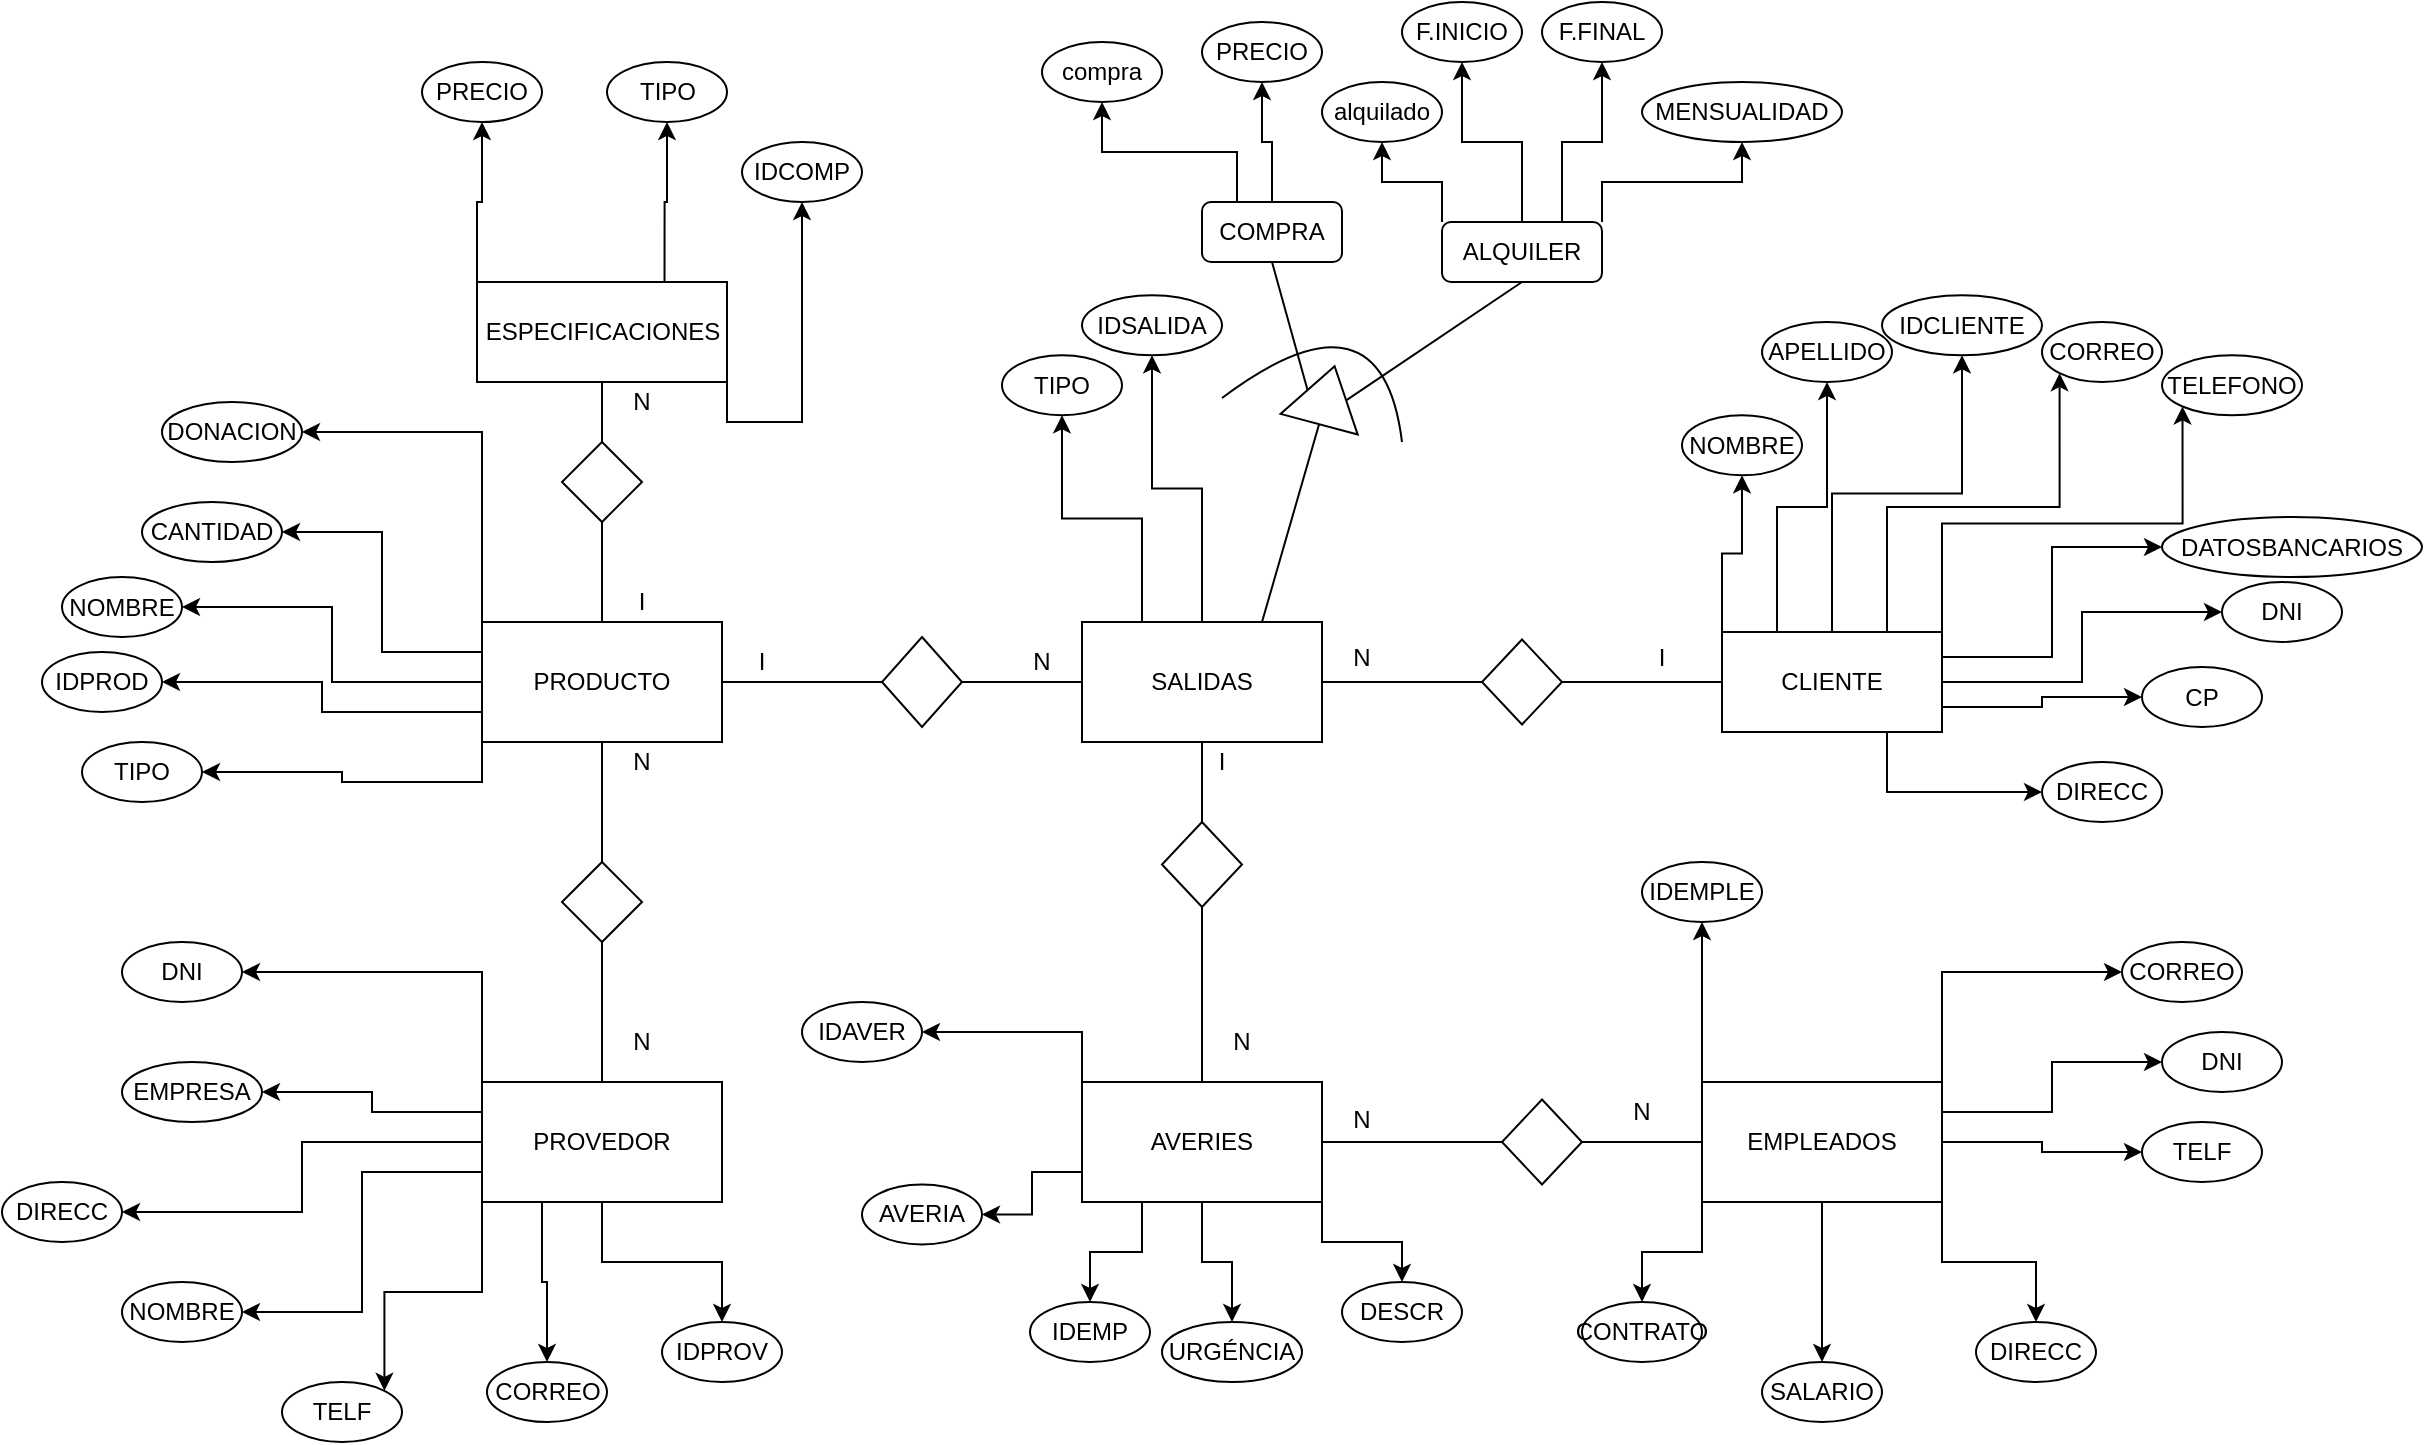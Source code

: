 <mxfile version="14.2.4" type="embed">
    <diagram id="C5RBs43oDa-KdzZeNtuy" name="Page-1">
        <mxGraphModel dx="1250" dy="478" grid="1" gridSize="10" guides="1" tooltips="1" connect="1" arrows="1" fold="1" page="1" pageScale="1" pageWidth="827" pageHeight="1169" math="0" shadow="0">
            <root>
                <mxCell id="WIyWlLk6GJQsqaUBKTNV-0"/>
                <mxCell id="WIyWlLk6GJQsqaUBKTNV-1" parent="WIyWlLk6GJQsqaUBKTNV-0"/>
                <mxCell id="WIyWlLk6GJQsqaUBKTNV-2" value="" style="rounded=0;html=1;jettySize=auto;orthogonalLoop=1;fontSize=11;endArrow=block;endFill=0;endSize=8;strokeWidth=1;shadow=0;labelBackgroundColor=none;edgeStyle=orthogonalEdgeStyle;" parent="WIyWlLk6GJQsqaUBKTNV-1" edge="1">
                    <mxGeometry relative="1" as="geometry">
                        <mxPoint x="220" y="120" as="sourcePoint"/>
                    </mxGeometry>
                </mxCell>
                <mxCell id="WIyWlLk6GJQsqaUBKTNV-4" value="Yes" style="rounded=0;html=1;jettySize=auto;orthogonalLoop=1;fontSize=11;endArrow=block;endFill=0;endSize=8;strokeWidth=1;shadow=0;labelBackgroundColor=none;edgeStyle=orthogonalEdgeStyle;" parent="WIyWlLk6GJQsqaUBKTNV-1" edge="1">
                    <mxGeometry y="20" relative="1" as="geometry">
                        <mxPoint as="offset"/>
                        <mxPoint x="220" y="290" as="targetPoint"/>
                    </mxGeometry>
                </mxCell>
                <mxCell id="WIyWlLk6GJQsqaUBKTNV-5" value="No" style="edgeStyle=orthogonalEdgeStyle;rounded=0;html=1;jettySize=auto;orthogonalLoop=1;fontSize=11;endArrow=block;endFill=0;endSize=8;strokeWidth=1;shadow=0;labelBackgroundColor=none;" parent="WIyWlLk6GJQsqaUBKTNV-1" edge="1">
                    <mxGeometry y="10" relative="1" as="geometry">
                        <mxPoint as="offset"/>
                        <mxPoint x="320" y="210" as="targetPoint"/>
                    </mxGeometry>
                </mxCell>
                <mxCell id="Sq9aumqmgyQMLLijxD1I-1" value="" style="edgeStyle=orthogonalEdgeStyle;rounded=0;orthogonalLoop=1;jettySize=auto;html=1;" parent="WIyWlLk6GJQsqaUBKTNV-1" edge="1">
                    <mxGeometry relative="1" as="geometry">
                        <mxPoint x="220" y="330" as="targetPoint"/>
                    </mxGeometry>
                </mxCell>
                <mxCell id="WIyWlLk6GJQsqaUBKTNV-8" value="No" style="rounded=0;html=1;jettySize=auto;orthogonalLoop=1;fontSize=11;endArrow=block;endFill=0;endSize=8;strokeWidth=1;shadow=0;labelBackgroundColor=none;edgeStyle=orthogonalEdgeStyle;" parent="WIyWlLk6GJQsqaUBKTNV-1" edge="1">
                    <mxGeometry x="0.333" y="20" relative="1" as="geometry">
                        <mxPoint as="offset"/>
                        <mxPoint x="220" y="430" as="targetPoint"/>
                    </mxGeometry>
                </mxCell>
                <mxCell id="WIyWlLk6GJQsqaUBKTNV-9" value="Yes" style="edgeStyle=orthogonalEdgeStyle;rounded=0;html=1;jettySize=auto;orthogonalLoop=1;fontSize=11;endArrow=block;endFill=0;endSize=8;strokeWidth=1;shadow=0;labelBackgroundColor=none;" parent="WIyWlLk6GJQsqaUBKTNV-1" edge="1">
                    <mxGeometry y="10" relative="1" as="geometry">
                        <mxPoint as="offset"/>
                        <mxPoint x="320" y="330" as="targetPoint"/>
                    </mxGeometry>
                </mxCell>
                <mxCell id="Sq9aumqmgyQMLLijxD1I-67" style="edgeStyle=orthogonalEdgeStyle;rounded=0;orthogonalLoop=1;jettySize=auto;html=1;exitX=0.25;exitY=0;exitDx=0;exitDy=0;entryX=0.5;entryY=1;entryDx=0;entryDy=0;strokeColor=#000000;" parent="WIyWlLk6GJQsqaUBKTNV-1" source="Sq9aumqmgyQMLLijxD1I-2" target="Sq9aumqmgyQMLLijxD1I-66" edge="1">
                    <mxGeometry relative="1" as="geometry"/>
                </mxCell>
                <mxCell id="Sq9aumqmgyQMLLijxD1I-83" style="edgeStyle=orthogonalEdgeStyle;rounded=0;orthogonalLoop=1;jettySize=auto;html=1;exitX=0.5;exitY=0;exitDx=0;exitDy=0;entryX=0.5;entryY=1;entryDx=0;entryDy=0;strokeColor=#000000;" parent="WIyWlLk6GJQsqaUBKTNV-1" source="Sq9aumqmgyQMLLijxD1I-2" target="Sq9aumqmgyQMLLijxD1I-82" edge="1">
                    <mxGeometry relative="1" as="geometry"/>
                </mxCell>
                <mxCell id="Sq9aumqmgyQMLLijxD1I-2" value="SALIDAS" style="rounded=0;whiteSpace=wrap;html=1;" parent="WIyWlLk6GJQsqaUBKTNV-1" vertex="1">
                    <mxGeometry x="380" y="340" width="120" height="60" as="geometry"/>
                </mxCell>
                <mxCell id="Sq9aumqmgyQMLLijxD1I-89" style="edgeStyle=orthogonalEdgeStyle;rounded=0;orthogonalLoop=1;jettySize=auto;html=1;exitX=0;exitY=0;exitDx=0;exitDy=0;entryX=1;entryY=0.5;entryDx=0;entryDy=0;strokeColor=#000000;" parent="WIyWlLk6GJQsqaUBKTNV-1" source="Sq9aumqmgyQMLLijxD1I-3" target="Sq9aumqmgyQMLLijxD1I-84" edge="1">
                    <mxGeometry relative="1" as="geometry"/>
                </mxCell>
                <mxCell id="Sq9aumqmgyQMLLijxD1I-90" style="edgeStyle=orthogonalEdgeStyle;rounded=0;orthogonalLoop=1;jettySize=auto;html=1;exitX=0;exitY=0.25;exitDx=0;exitDy=0;entryX=1;entryY=0.5;entryDx=0;entryDy=0;strokeColor=#000000;" parent="WIyWlLk6GJQsqaUBKTNV-1" source="Sq9aumqmgyQMLLijxD1I-3" target="Sq9aumqmgyQMLLijxD1I-85" edge="1">
                    <mxGeometry relative="1" as="geometry"/>
                </mxCell>
                <mxCell id="Sq9aumqmgyQMLLijxD1I-91" style="edgeStyle=orthogonalEdgeStyle;rounded=0;orthogonalLoop=1;jettySize=auto;html=1;exitX=0;exitY=0.5;exitDx=0;exitDy=0;entryX=1;entryY=0.5;entryDx=0;entryDy=0;strokeColor=#000000;" parent="WIyWlLk6GJQsqaUBKTNV-1" source="Sq9aumqmgyQMLLijxD1I-3" target="Sq9aumqmgyQMLLijxD1I-86" edge="1">
                    <mxGeometry relative="1" as="geometry"/>
                </mxCell>
                <mxCell id="Sq9aumqmgyQMLLijxD1I-92" style="edgeStyle=orthogonalEdgeStyle;rounded=0;orthogonalLoop=1;jettySize=auto;html=1;exitX=0;exitY=0.75;exitDx=0;exitDy=0;entryX=1;entryY=0.5;entryDx=0;entryDy=0;strokeColor=#000000;" parent="WIyWlLk6GJQsqaUBKTNV-1" source="Sq9aumqmgyQMLLijxD1I-3" target="Sq9aumqmgyQMLLijxD1I-87" edge="1">
                    <mxGeometry relative="1" as="geometry"/>
                </mxCell>
                <mxCell id="Sq9aumqmgyQMLLijxD1I-93" style="edgeStyle=orthogonalEdgeStyle;rounded=0;orthogonalLoop=1;jettySize=auto;html=1;exitX=0;exitY=1;exitDx=0;exitDy=0;entryX=1;entryY=0.5;entryDx=0;entryDy=0;strokeColor=#000000;" parent="WIyWlLk6GJQsqaUBKTNV-1" source="Sq9aumqmgyQMLLijxD1I-3" target="Sq9aumqmgyQMLLijxD1I-88" edge="1">
                    <mxGeometry relative="1" as="geometry"/>
                </mxCell>
                <mxCell id="Sq9aumqmgyQMLLijxD1I-3" value="PRODUCTO" style="rounded=0;whiteSpace=wrap;html=1;" parent="WIyWlLk6GJQsqaUBKTNV-1" vertex="1">
                    <mxGeometry x="80" y="340" width="120" height="60" as="geometry"/>
                </mxCell>
                <mxCell id="Sq9aumqmgyQMLLijxD1I-4" value="" style="endArrow=none;html=1;entryX=0;entryY=0.5;entryDx=0;entryDy=0;" parent="WIyWlLk6GJQsqaUBKTNV-1" target="Sq9aumqmgyQMLLijxD1I-2" edge="1">
                    <mxGeometry width="50" height="50" relative="1" as="geometry">
                        <mxPoint x="320" y="370" as="sourcePoint"/>
                        <mxPoint x="250" y="330" as="targetPoint"/>
                    </mxGeometry>
                </mxCell>
                <mxCell id="Sq9aumqmgyQMLLijxD1I-5" value="I" style="text;html=1;strokeColor=none;fillColor=none;align=center;verticalAlign=middle;whiteSpace=wrap;rounded=0;" parent="WIyWlLk6GJQsqaUBKTNV-1" vertex="1">
                    <mxGeometry x="200" y="350" width="40" height="20" as="geometry"/>
                </mxCell>
                <mxCell id="Sq9aumqmgyQMLLijxD1I-6" value="N" style="text;html=1;strokeColor=none;fillColor=none;align=center;verticalAlign=middle;whiteSpace=wrap;rounded=0;" parent="WIyWlLk6GJQsqaUBKTNV-1" vertex="1">
                    <mxGeometry x="340" y="350" width="40" height="20" as="geometry"/>
                </mxCell>
                <mxCell id="Sq9aumqmgyQMLLijxD1I-7" value="" style="rhombus;whiteSpace=wrap;html=1;" parent="WIyWlLk6GJQsqaUBKTNV-1" vertex="1">
                    <mxGeometry x="280" y="347.5" width="40" height="45" as="geometry"/>
                </mxCell>
                <mxCell id="Sq9aumqmgyQMLLijxD1I-9" value="" style="endArrow=none;html=1;exitX=1;exitY=0.5;exitDx=0;exitDy=0;" parent="WIyWlLk6GJQsqaUBKTNV-1" source="Sq9aumqmgyQMLLijxD1I-3" edge="1">
                    <mxGeometry width="50" height="50" relative="1" as="geometry">
                        <mxPoint x="230" y="420" as="sourcePoint"/>
                        <mxPoint x="280" y="370" as="targetPoint"/>
                    </mxGeometry>
                </mxCell>
                <mxCell id="Sq9aumqmgyQMLLijxD1I-10" value="" style="endArrow=none;html=1;exitX=0.5;exitY=0;exitDx=0;exitDy=0;" parent="WIyWlLk6GJQsqaUBKTNV-1" source="Sq9aumqmgyQMLLijxD1I-12" target="Sq9aumqmgyQMLLijxD1I-11" edge="1">
                    <mxGeometry width="50" height="50" relative="1" as="geometry">
                        <mxPoint x="142" y="260" as="sourcePoint"/>
                        <mxPoint x="140" y="240" as="targetPoint"/>
                    </mxGeometry>
                </mxCell>
                <mxCell id="Sq9aumqmgyQMLLijxD1I-73" style="edgeStyle=orthogonalEdgeStyle;rounded=0;orthogonalLoop=1;jettySize=auto;html=1;exitX=0;exitY=0;exitDx=0;exitDy=0;entryX=0.5;entryY=1;entryDx=0;entryDy=0;strokeColor=#000000;" parent="WIyWlLk6GJQsqaUBKTNV-1" source="Sq9aumqmgyQMLLijxD1I-11" target="Sq9aumqmgyQMLLijxD1I-81" edge="1">
                    <mxGeometry relative="1" as="geometry">
                        <mxPoint x="47.5" y="130" as="targetPoint"/>
                    </mxGeometry>
                </mxCell>
                <mxCell id="Sq9aumqmgyQMLLijxD1I-76" style="edgeStyle=orthogonalEdgeStyle;rounded=0;orthogonalLoop=1;jettySize=auto;html=1;exitX=0.75;exitY=0;exitDx=0;exitDy=0;entryX=0.5;entryY=1;entryDx=0;entryDy=0;strokeColor=#000000;" parent="WIyWlLk6GJQsqaUBKTNV-1" source="Sq9aumqmgyQMLLijxD1I-11" target="Sq9aumqmgyQMLLijxD1I-80" edge="1">
                    <mxGeometry relative="1" as="geometry">
                        <mxPoint x="240" y="130" as="targetPoint"/>
                    </mxGeometry>
                </mxCell>
                <mxCell id="Sq9aumqmgyQMLLijxD1I-79" style="edgeStyle=orthogonalEdgeStyle;rounded=0;orthogonalLoop=1;jettySize=auto;html=1;exitX=1;exitY=1;exitDx=0;exitDy=0;strokeColor=#000000;" parent="WIyWlLk6GJQsqaUBKTNV-1" source="Sq9aumqmgyQMLLijxD1I-11" target="Sq9aumqmgyQMLLijxD1I-78" edge="1">
                    <mxGeometry relative="1" as="geometry"/>
                </mxCell>
                <mxCell id="Sq9aumqmgyQMLLijxD1I-11" value="ESPECIFICACIONES" style="rounded=0;whiteSpace=wrap;html=1;" parent="WIyWlLk6GJQsqaUBKTNV-1" vertex="1">
                    <mxGeometry x="77.5" y="170" width="125" height="50" as="geometry"/>
                </mxCell>
                <mxCell id="Sq9aumqmgyQMLLijxD1I-12" value="" style="rhombus;whiteSpace=wrap;html=1;" parent="WIyWlLk6GJQsqaUBKTNV-1" vertex="1">
                    <mxGeometry x="120" y="250" width="40" height="40" as="geometry"/>
                </mxCell>
                <mxCell id="Sq9aumqmgyQMLLijxD1I-13" value="" style="endArrow=none;html=1;entryX=0.5;entryY=1;entryDx=0;entryDy=0;exitX=0.5;exitY=0;exitDx=0;exitDy=0;" parent="WIyWlLk6GJQsqaUBKTNV-1" source="Sq9aumqmgyQMLLijxD1I-18" target="Sq9aumqmgyQMLLijxD1I-3" edge="1">
                    <mxGeometry width="50" height="50" relative="1" as="geometry">
                        <mxPoint x="140" y="440" as="sourcePoint"/>
                        <mxPoint x="139" y="440" as="targetPoint"/>
                    </mxGeometry>
                </mxCell>
                <mxCell id="Sq9aumqmgyQMLLijxD1I-15" value="" style="endArrow=none;html=1;exitX=0.5;exitY=0;exitDx=0;exitDy=0;entryX=0.5;entryY=1;entryDx=0;entryDy=0;" parent="WIyWlLk6GJQsqaUBKTNV-1" source="Sq9aumqmgyQMLLijxD1I-3" target="Sq9aumqmgyQMLLijxD1I-12" edge="1">
                    <mxGeometry width="50" height="50" relative="1" as="geometry">
                        <mxPoint x="60" y="330" as="sourcePoint"/>
                        <mxPoint x="110" y="280" as="targetPoint"/>
                    </mxGeometry>
                </mxCell>
                <mxCell id="Sq9aumqmgyQMLLijxD1I-16" value="I" style="text;html=1;strokeColor=none;fillColor=none;align=center;verticalAlign=middle;whiteSpace=wrap;rounded=0;" parent="WIyWlLk6GJQsqaUBKTNV-1" vertex="1">
                    <mxGeometry x="140" y="320" width="40" height="20" as="geometry"/>
                </mxCell>
                <mxCell id="Sq9aumqmgyQMLLijxD1I-17" value="N" style="text;html=1;strokeColor=none;fillColor=none;align=center;verticalAlign=middle;whiteSpace=wrap;rounded=0;" parent="WIyWlLk6GJQsqaUBKTNV-1" vertex="1">
                    <mxGeometry x="140" y="220" width="40" height="20" as="geometry"/>
                </mxCell>
                <mxCell id="Sq9aumqmgyQMLLijxD1I-18" value="" style="rhombus;whiteSpace=wrap;html=1;" parent="WIyWlLk6GJQsqaUBKTNV-1" vertex="1">
                    <mxGeometry x="120" y="460" width="40" height="40" as="geometry"/>
                </mxCell>
                <mxCell id="Sq9aumqmgyQMLLijxD1I-19" value="" style="endArrow=none;html=1;entryX=0.5;entryY=1;entryDx=0;entryDy=0;exitX=0.5;exitY=0;exitDx=0;exitDy=0;" parent="WIyWlLk6GJQsqaUBKTNV-1" source="Sq9aumqmgyQMLLijxD1I-20" target="Sq9aumqmgyQMLLijxD1I-18" edge="1">
                    <mxGeometry width="50" height="50" relative="1" as="geometry">
                        <mxPoint x="140" y="570" as="sourcePoint"/>
                        <mxPoint x="150" y="535" as="targetPoint"/>
                    </mxGeometry>
                </mxCell>
                <mxCell id="Sq9aumqmgyQMLLijxD1I-101" style="edgeStyle=orthogonalEdgeStyle;rounded=0;orthogonalLoop=1;jettySize=auto;html=1;exitX=0;exitY=0;exitDx=0;exitDy=0;entryX=1;entryY=0.5;entryDx=0;entryDy=0;strokeColor=#000000;" parent="WIyWlLk6GJQsqaUBKTNV-1" source="Sq9aumqmgyQMLLijxD1I-20" target="Sq9aumqmgyQMLLijxD1I-96" edge="1">
                    <mxGeometry relative="1" as="geometry"/>
                </mxCell>
                <mxCell id="Sq9aumqmgyQMLLijxD1I-102" style="edgeStyle=orthogonalEdgeStyle;rounded=0;orthogonalLoop=1;jettySize=auto;html=1;exitX=0;exitY=0.25;exitDx=0;exitDy=0;entryX=1;entryY=0.5;entryDx=0;entryDy=0;strokeColor=#000000;" parent="WIyWlLk6GJQsqaUBKTNV-1" source="Sq9aumqmgyQMLLijxD1I-20" target="Sq9aumqmgyQMLLijxD1I-94" edge="1">
                    <mxGeometry relative="1" as="geometry"/>
                </mxCell>
                <mxCell id="Sq9aumqmgyQMLLijxD1I-103" style="edgeStyle=orthogonalEdgeStyle;rounded=0;orthogonalLoop=1;jettySize=auto;html=1;exitX=0;exitY=0.5;exitDx=0;exitDy=0;entryX=1;entryY=0.5;entryDx=0;entryDy=0;strokeColor=#000000;" parent="WIyWlLk6GJQsqaUBKTNV-1" source="Sq9aumqmgyQMLLijxD1I-20" target="Sq9aumqmgyQMLLijxD1I-95" edge="1">
                    <mxGeometry relative="1" as="geometry"/>
                </mxCell>
                <mxCell id="Sq9aumqmgyQMLLijxD1I-104" style="edgeStyle=orthogonalEdgeStyle;rounded=0;orthogonalLoop=1;jettySize=auto;html=1;exitX=0;exitY=0.75;exitDx=0;exitDy=0;entryX=1;entryY=0.5;entryDx=0;entryDy=0;strokeColor=#000000;" parent="WIyWlLk6GJQsqaUBKTNV-1" source="Sq9aumqmgyQMLLijxD1I-20" target="Sq9aumqmgyQMLLijxD1I-97" edge="1">
                    <mxGeometry relative="1" as="geometry"/>
                </mxCell>
                <mxCell id="Sq9aumqmgyQMLLijxD1I-105" style="edgeStyle=orthogonalEdgeStyle;rounded=0;orthogonalLoop=1;jettySize=auto;html=1;exitX=0;exitY=1;exitDx=0;exitDy=0;entryX=1;entryY=0;entryDx=0;entryDy=0;strokeColor=#000000;" parent="WIyWlLk6GJQsqaUBKTNV-1" source="Sq9aumqmgyQMLLijxD1I-20" target="Sq9aumqmgyQMLLijxD1I-98" edge="1">
                    <mxGeometry relative="1" as="geometry"/>
                </mxCell>
                <mxCell id="Sq9aumqmgyQMLLijxD1I-106" style="edgeStyle=orthogonalEdgeStyle;rounded=0;orthogonalLoop=1;jettySize=auto;html=1;exitX=0.25;exitY=1;exitDx=0;exitDy=0;entryX=0.5;entryY=0;entryDx=0;entryDy=0;strokeColor=#000000;" parent="WIyWlLk6GJQsqaUBKTNV-1" source="Sq9aumqmgyQMLLijxD1I-20" target="Sq9aumqmgyQMLLijxD1I-99" edge="1">
                    <mxGeometry relative="1" as="geometry"/>
                </mxCell>
                <mxCell id="Sq9aumqmgyQMLLijxD1I-107" style="edgeStyle=orthogonalEdgeStyle;rounded=0;orthogonalLoop=1;jettySize=auto;html=1;exitX=0.5;exitY=1;exitDx=0;exitDy=0;entryX=0.5;entryY=0;entryDx=0;entryDy=0;strokeColor=#000000;" parent="WIyWlLk6GJQsqaUBKTNV-1" source="Sq9aumqmgyQMLLijxD1I-20" target="Sq9aumqmgyQMLLijxD1I-100" edge="1">
                    <mxGeometry relative="1" as="geometry"/>
                </mxCell>
                <mxCell id="Sq9aumqmgyQMLLijxD1I-20" value="PROVEDOR" style="rounded=0;whiteSpace=wrap;html=1;" parent="WIyWlLk6GJQsqaUBKTNV-1" vertex="1">
                    <mxGeometry x="80" y="570" width="120" height="60" as="geometry"/>
                </mxCell>
                <mxCell id="Sq9aumqmgyQMLLijxD1I-21" value="N" style="text;html=1;strokeColor=none;fillColor=none;align=center;verticalAlign=middle;whiteSpace=wrap;rounded=0;" parent="WIyWlLk6GJQsqaUBKTNV-1" vertex="1">
                    <mxGeometry x="140" y="400" width="40" height="20" as="geometry"/>
                </mxCell>
                <mxCell id="Sq9aumqmgyQMLLijxD1I-22" value="N" style="text;html=1;strokeColor=none;fillColor=none;align=center;verticalAlign=middle;whiteSpace=wrap;rounded=0;" parent="WIyWlLk6GJQsqaUBKTNV-1" vertex="1">
                    <mxGeometry x="140" y="540" width="40" height="20" as="geometry"/>
                </mxCell>
                <mxCell id="Sq9aumqmgyQMLLijxD1I-24" value="" style="endArrow=none;html=1;exitX=1;exitY=0.5;exitDx=0;exitDy=0;entryX=0;entryY=0.5;entryDx=0;entryDy=0;" parent="WIyWlLk6GJQsqaUBKTNV-1" source="Sq9aumqmgyQMLLijxD1I-2" target="Sq9aumqmgyQMLLijxD1I-26" edge="1">
                    <mxGeometry width="50" height="50" relative="1" as="geometry">
                        <mxPoint x="560" y="385" as="sourcePoint"/>
                        <mxPoint x="590" y="370" as="targetPoint"/>
                    </mxGeometry>
                </mxCell>
                <mxCell id="Sq9aumqmgyQMLLijxD1I-26" value="" style="rhombus;whiteSpace=wrap;html=1;" parent="WIyWlLk6GJQsqaUBKTNV-1" vertex="1">
                    <mxGeometry x="580" y="348.75" width="40" height="42.5" as="geometry"/>
                </mxCell>
                <mxCell id="Sq9aumqmgyQMLLijxD1I-27" value="N" style="text;html=1;strokeColor=none;fillColor=none;align=center;verticalAlign=middle;whiteSpace=wrap;rounded=0;" parent="WIyWlLk6GJQsqaUBKTNV-1" vertex="1">
                    <mxGeometry x="500" y="347.5" width="40" height="20" as="geometry"/>
                </mxCell>
                <mxCell id="Sq9aumqmgyQMLLijxD1I-143" style="edgeStyle=orthogonalEdgeStyle;rounded=0;orthogonalLoop=1;jettySize=auto;html=1;exitX=0;exitY=0;exitDx=0;exitDy=0;strokeColor=#000000;" parent="WIyWlLk6GJQsqaUBKTNV-1" source="Sq9aumqmgyQMLLijxD1I-28" target="Sq9aumqmgyQMLLijxD1I-137" edge="1">
                    <mxGeometry relative="1" as="geometry"/>
                </mxCell>
                <mxCell id="Sq9aumqmgyQMLLijxD1I-144" style="edgeStyle=orthogonalEdgeStyle;rounded=0;orthogonalLoop=1;jettySize=auto;html=1;exitX=0.25;exitY=0;exitDx=0;exitDy=0;entryX=0.5;entryY=1;entryDx=0;entryDy=0;strokeColor=#000000;" parent="WIyWlLk6GJQsqaUBKTNV-1" source="Sq9aumqmgyQMLLijxD1I-28" target="Sq9aumqmgyQMLLijxD1I-134" edge="1">
                    <mxGeometry relative="1" as="geometry"/>
                </mxCell>
                <mxCell id="Sq9aumqmgyQMLLijxD1I-145" style="edgeStyle=orthogonalEdgeStyle;rounded=0;orthogonalLoop=1;jettySize=auto;html=1;exitX=0.5;exitY=0;exitDx=0;exitDy=0;strokeColor=#000000;" parent="WIyWlLk6GJQsqaUBKTNV-1" source="Sq9aumqmgyQMLLijxD1I-28" target="Sq9aumqmgyQMLLijxD1I-135" edge="1">
                    <mxGeometry relative="1" as="geometry"/>
                </mxCell>
                <mxCell id="Sq9aumqmgyQMLLijxD1I-146" style="edgeStyle=orthogonalEdgeStyle;rounded=0;orthogonalLoop=1;jettySize=auto;html=1;exitX=0.75;exitY=0;exitDx=0;exitDy=0;entryX=0;entryY=1;entryDx=0;entryDy=0;strokeColor=#000000;" parent="WIyWlLk6GJQsqaUBKTNV-1" source="Sq9aumqmgyQMLLijxD1I-28" target="Sq9aumqmgyQMLLijxD1I-136" edge="1">
                    <mxGeometry relative="1" as="geometry"/>
                </mxCell>
                <mxCell id="Sq9aumqmgyQMLLijxD1I-147" style="edgeStyle=orthogonalEdgeStyle;rounded=0;orthogonalLoop=1;jettySize=auto;html=1;exitX=1;exitY=0;exitDx=0;exitDy=0;entryX=0;entryY=1;entryDx=0;entryDy=0;strokeColor=#000000;" parent="WIyWlLk6GJQsqaUBKTNV-1" source="Sq9aumqmgyQMLLijxD1I-28" target="Sq9aumqmgyQMLLijxD1I-138" edge="1">
                    <mxGeometry relative="1" as="geometry"/>
                </mxCell>
                <mxCell id="Sq9aumqmgyQMLLijxD1I-148" style="edgeStyle=orthogonalEdgeStyle;rounded=0;orthogonalLoop=1;jettySize=auto;html=1;exitX=1;exitY=0.25;exitDx=0;exitDy=0;entryX=0;entryY=0.5;entryDx=0;entryDy=0;strokeColor=#000000;" parent="WIyWlLk6GJQsqaUBKTNV-1" source="Sq9aumqmgyQMLLijxD1I-28" target="Sq9aumqmgyQMLLijxD1I-139" edge="1">
                    <mxGeometry relative="1" as="geometry"/>
                </mxCell>
                <mxCell id="Sq9aumqmgyQMLLijxD1I-149" style="edgeStyle=orthogonalEdgeStyle;rounded=0;orthogonalLoop=1;jettySize=auto;html=1;exitX=1;exitY=0.5;exitDx=0;exitDy=0;entryX=0;entryY=0.5;entryDx=0;entryDy=0;strokeColor=#000000;" parent="WIyWlLk6GJQsqaUBKTNV-1" source="Sq9aumqmgyQMLLijxD1I-28" target="Sq9aumqmgyQMLLijxD1I-140" edge="1">
                    <mxGeometry relative="1" as="geometry"/>
                </mxCell>
                <mxCell id="Sq9aumqmgyQMLLijxD1I-150" style="edgeStyle=orthogonalEdgeStyle;rounded=0;orthogonalLoop=1;jettySize=auto;html=1;exitX=1;exitY=0.75;exitDx=0;exitDy=0;entryX=0;entryY=0.5;entryDx=0;entryDy=0;strokeColor=#000000;" parent="WIyWlLk6GJQsqaUBKTNV-1" source="Sq9aumqmgyQMLLijxD1I-28" target="Sq9aumqmgyQMLLijxD1I-141" edge="1">
                    <mxGeometry relative="1" as="geometry"/>
                </mxCell>
                <mxCell id="Sq9aumqmgyQMLLijxD1I-151" style="edgeStyle=orthogonalEdgeStyle;rounded=0;orthogonalLoop=1;jettySize=auto;html=1;exitX=0.75;exitY=1;exitDx=0;exitDy=0;entryX=0;entryY=0.5;entryDx=0;entryDy=0;strokeColor=#000000;" parent="WIyWlLk6GJQsqaUBKTNV-1" source="Sq9aumqmgyQMLLijxD1I-28" target="Sq9aumqmgyQMLLijxD1I-142" edge="1">
                    <mxGeometry relative="1" as="geometry"/>
                </mxCell>
                <mxCell id="Sq9aumqmgyQMLLijxD1I-28" value="CLIENTE" style="rounded=0;whiteSpace=wrap;html=1;" parent="WIyWlLk6GJQsqaUBKTNV-1" vertex="1">
                    <mxGeometry x="700" y="345" width="110" height="50" as="geometry"/>
                </mxCell>
                <mxCell id="Sq9aumqmgyQMLLijxD1I-30" value="" style="endArrow=none;html=1;exitX=1;exitY=0.5;exitDx=0;exitDy=0;entryX=0;entryY=0.5;entryDx=0;entryDy=0;" parent="WIyWlLk6GJQsqaUBKTNV-1" source="Sq9aumqmgyQMLLijxD1I-26" target="Sq9aumqmgyQMLLijxD1I-28" edge="1">
                    <mxGeometry width="50" height="50" relative="1" as="geometry">
                        <mxPoint x="620" y="367.5" as="sourcePoint"/>
                        <mxPoint x="670" y="317.5" as="targetPoint"/>
                    </mxGeometry>
                </mxCell>
                <mxCell id="Sq9aumqmgyQMLLijxD1I-31" value="I" style="text;html=1;strokeColor=none;fillColor=none;align=center;verticalAlign=middle;whiteSpace=wrap;rounded=0;" parent="WIyWlLk6GJQsqaUBKTNV-1" vertex="1">
                    <mxGeometry x="650" y="347.5" width="40" height="20" as="geometry"/>
                </mxCell>
                <mxCell id="Sq9aumqmgyQMLLijxD1I-32" value="" style="endArrow=none;html=1;entryX=0.5;entryY=1;entryDx=0;entryDy=0;exitX=0.5;exitY=0;exitDx=0;exitDy=0;" parent="WIyWlLk6GJQsqaUBKTNV-1" source="Sq9aumqmgyQMLLijxD1I-33" target="Sq9aumqmgyQMLLijxD1I-2" edge="1">
                    <mxGeometry width="50" height="50" relative="1" as="geometry">
                        <mxPoint x="440" y="440" as="sourcePoint"/>
                        <mxPoint x="480" y="440" as="targetPoint"/>
                    </mxGeometry>
                </mxCell>
                <mxCell id="Sq9aumqmgyQMLLijxD1I-33" value="" style="rhombus;whiteSpace=wrap;html=1;" parent="WIyWlLk6GJQsqaUBKTNV-1" vertex="1">
                    <mxGeometry x="420" y="440" width="40" height="42.5" as="geometry"/>
                </mxCell>
                <mxCell id="Sq9aumqmgyQMLLijxD1I-114" style="edgeStyle=orthogonalEdgeStyle;rounded=0;orthogonalLoop=1;jettySize=auto;html=1;exitX=0;exitY=0;exitDx=0;exitDy=0;entryX=1;entryY=0.5;entryDx=0;entryDy=0;strokeColor=#000000;" parent="WIyWlLk6GJQsqaUBKTNV-1" source="Sq9aumqmgyQMLLijxD1I-34" target="Sq9aumqmgyQMLLijxD1I-113" edge="1">
                    <mxGeometry relative="1" as="geometry"/>
                </mxCell>
                <mxCell id="Sq9aumqmgyQMLLijxD1I-115" style="edgeStyle=orthogonalEdgeStyle;rounded=0;orthogonalLoop=1;jettySize=auto;html=1;exitX=0;exitY=0.75;exitDx=0;exitDy=0;entryX=1;entryY=0.5;entryDx=0;entryDy=0;strokeColor=#000000;" parent="WIyWlLk6GJQsqaUBKTNV-1" source="Sq9aumqmgyQMLLijxD1I-34" target="Sq9aumqmgyQMLLijxD1I-111" edge="1">
                    <mxGeometry relative="1" as="geometry"/>
                </mxCell>
                <mxCell id="Sq9aumqmgyQMLLijxD1I-116" style="edgeStyle=orthogonalEdgeStyle;rounded=0;orthogonalLoop=1;jettySize=auto;html=1;exitX=0.25;exitY=1;exitDx=0;exitDy=0;entryX=0.5;entryY=0;entryDx=0;entryDy=0;strokeColor=#000000;" parent="WIyWlLk6GJQsqaUBKTNV-1" source="Sq9aumqmgyQMLLijxD1I-34" target="Sq9aumqmgyQMLLijxD1I-109" edge="1">
                    <mxGeometry relative="1" as="geometry"/>
                </mxCell>
                <mxCell id="Sq9aumqmgyQMLLijxD1I-117" style="edgeStyle=orthogonalEdgeStyle;rounded=0;orthogonalLoop=1;jettySize=auto;html=1;exitX=0.5;exitY=1;exitDx=0;exitDy=0;entryX=0.5;entryY=0;entryDx=0;entryDy=0;strokeColor=#000000;" parent="WIyWlLk6GJQsqaUBKTNV-1" source="Sq9aumqmgyQMLLijxD1I-34" target="Sq9aumqmgyQMLLijxD1I-110" edge="1">
                    <mxGeometry relative="1" as="geometry"/>
                </mxCell>
                <mxCell id="Sq9aumqmgyQMLLijxD1I-118" style="edgeStyle=orthogonalEdgeStyle;rounded=0;orthogonalLoop=1;jettySize=auto;html=1;exitX=1;exitY=1;exitDx=0;exitDy=0;entryX=0.5;entryY=0;entryDx=0;entryDy=0;strokeColor=#000000;" parent="WIyWlLk6GJQsqaUBKTNV-1" source="Sq9aumqmgyQMLLijxD1I-34" target="Sq9aumqmgyQMLLijxD1I-112" edge="1">
                    <mxGeometry relative="1" as="geometry"/>
                </mxCell>
                <mxCell id="Sq9aumqmgyQMLLijxD1I-34" value="AVERIES" style="rounded=0;whiteSpace=wrap;html=1;" parent="WIyWlLk6GJQsqaUBKTNV-1" vertex="1">
                    <mxGeometry x="380" y="570" width="120" height="60" as="geometry"/>
                </mxCell>
                <mxCell id="Sq9aumqmgyQMLLijxD1I-35" value="" style="endArrow=none;html=1;entryX=0.5;entryY=1;entryDx=0;entryDy=0;exitX=0.5;exitY=0;exitDx=0;exitDy=0;" parent="WIyWlLk6GJQsqaUBKTNV-1" source="Sq9aumqmgyQMLLijxD1I-34" target="Sq9aumqmgyQMLLijxD1I-33" edge="1">
                    <mxGeometry width="50" height="50" relative="1" as="geometry">
                        <mxPoint x="364" y="540" as="sourcePoint"/>
                        <mxPoint x="414" y="490" as="targetPoint"/>
                    </mxGeometry>
                </mxCell>
                <mxCell id="Sq9aumqmgyQMLLijxD1I-37" value="N" style="text;html=1;strokeColor=none;fillColor=none;align=center;verticalAlign=middle;whiteSpace=wrap;rounded=0;" parent="WIyWlLk6GJQsqaUBKTNV-1" vertex="1">
                    <mxGeometry x="440" y="540" width="40" height="20" as="geometry"/>
                </mxCell>
                <mxCell id="Sq9aumqmgyQMLLijxD1I-38" value="I" style="text;html=1;strokeColor=none;fillColor=none;align=center;verticalAlign=middle;whiteSpace=wrap;rounded=0;" parent="WIyWlLk6GJQsqaUBKTNV-1" vertex="1">
                    <mxGeometry x="430" y="400" width="40" height="20" as="geometry"/>
                </mxCell>
                <mxCell id="Sq9aumqmgyQMLLijxD1I-125" style="edgeStyle=orthogonalEdgeStyle;rounded=0;orthogonalLoop=1;jettySize=auto;html=1;exitX=0;exitY=0;exitDx=0;exitDy=0;strokeColor=#000000;" parent="WIyWlLk6GJQsqaUBKTNV-1" source="Sq9aumqmgyQMLLijxD1I-39" target="Sq9aumqmgyQMLLijxD1I-119" edge="1">
                    <mxGeometry relative="1" as="geometry"/>
                </mxCell>
                <mxCell id="Sq9aumqmgyQMLLijxD1I-126" style="edgeStyle=orthogonalEdgeStyle;rounded=0;orthogonalLoop=1;jettySize=auto;html=1;exitX=1;exitY=0;exitDx=0;exitDy=0;entryX=0;entryY=0.5;entryDx=0;entryDy=0;strokeColor=#000000;" parent="WIyWlLk6GJQsqaUBKTNV-1" source="Sq9aumqmgyQMLLijxD1I-39" target="Sq9aumqmgyQMLLijxD1I-120" edge="1">
                    <mxGeometry relative="1" as="geometry"/>
                </mxCell>
                <mxCell id="Sq9aumqmgyQMLLijxD1I-127" style="edgeStyle=orthogonalEdgeStyle;rounded=0;orthogonalLoop=1;jettySize=auto;html=1;exitX=1;exitY=0.25;exitDx=0;exitDy=0;entryX=0;entryY=0.5;entryDx=0;entryDy=0;strokeColor=#000000;" parent="WIyWlLk6GJQsqaUBKTNV-1" source="Sq9aumqmgyQMLLijxD1I-39" target="Sq9aumqmgyQMLLijxD1I-121" edge="1">
                    <mxGeometry relative="1" as="geometry"/>
                </mxCell>
                <mxCell id="Sq9aumqmgyQMLLijxD1I-128" style="edgeStyle=orthogonalEdgeStyle;rounded=0;orthogonalLoop=1;jettySize=auto;html=1;exitX=1;exitY=0.5;exitDx=0;exitDy=0;entryX=0;entryY=0.5;entryDx=0;entryDy=0;strokeColor=#000000;" parent="WIyWlLk6GJQsqaUBKTNV-1" source="Sq9aumqmgyQMLLijxD1I-39" target="Sq9aumqmgyQMLLijxD1I-122" edge="1">
                    <mxGeometry relative="1" as="geometry"/>
                </mxCell>
                <mxCell id="Sq9aumqmgyQMLLijxD1I-129" style="edgeStyle=orthogonalEdgeStyle;rounded=0;orthogonalLoop=1;jettySize=auto;html=1;exitX=1;exitY=1;exitDx=0;exitDy=0;strokeColor=#000000;" parent="WIyWlLk6GJQsqaUBKTNV-1" source="Sq9aumqmgyQMLLijxD1I-39" target="Sq9aumqmgyQMLLijxD1I-123" edge="1">
                    <mxGeometry relative="1" as="geometry"/>
                </mxCell>
                <mxCell id="Sq9aumqmgyQMLLijxD1I-130" style="edgeStyle=orthogonalEdgeStyle;rounded=0;orthogonalLoop=1;jettySize=auto;html=1;exitX=0.5;exitY=1;exitDx=0;exitDy=0;entryX=0.5;entryY=0;entryDx=0;entryDy=0;strokeColor=#000000;" parent="WIyWlLk6GJQsqaUBKTNV-1" source="Sq9aumqmgyQMLLijxD1I-39" target="Sq9aumqmgyQMLLijxD1I-124" edge="1">
                    <mxGeometry relative="1" as="geometry"/>
                </mxCell>
                <mxCell id="Sq9aumqmgyQMLLijxD1I-133" style="edgeStyle=orthogonalEdgeStyle;rounded=0;orthogonalLoop=1;jettySize=auto;html=1;exitX=0;exitY=1;exitDx=0;exitDy=0;entryX=0.5;entryY=0;entryDx=0;entryDy=0;strokeColor=#000000;" parent="WIyWlLk6GJQsqaUBKTNV-1" source="Sq9aumqmgyQMLLijxD1I-39" target="Sq9aumqmgyQMLLijxD1I-132" edge="1">
                    <mxGeometry relative="1" as="geometry"/>
                </mxCell>
                <mxCell id="Sq9aumqmgyQMLLijxD1I-39" value="EMPLEADOS" style="rounded=0;whiteSpace=wrap;html=1;" parent="WIyWlLk6GJQsqaUBKTNV-1" vertex="1">
                    <mxGeometry x="690" y="570" width="120" height="60" as="geometry"/>
                </mxCell>
                <mxCell id="Sq9aumqmgyQMLLijxD1I-40" value="" style="rhombus;whiteSpace=wrap;html=1;" parent="WIyWlLk6GJQsqaUBKTNV-1" vertex="1">
                    <mxGeometry x="590" y="578.75" width="40" height="42.5" as="geometry"/>
                </mxCell>
                <mxCell id="Sq9aumqmgyQMLLijxD1I-41" value="" style="endArrow=none;html=1;exitX=1;exitY=0.5;exitDx=0;exitDy=0;entryX=0;entryY=0.5;entryDx=0;entryDy=0;" parent="WIyWlLk6GJQsqaUBKTNV-1" source="Sq9aumqmgyQMLLijxD1I-40" target="Sq9aumqmgyQMLLijxD1I-39" edge="1">
                    <mxGeometry width="50" height="50" relative="1" as="geometry">
                        <mxPoint x="640" y="570" as="sourcePoint"/>
                        <mxPoint x="690" y="520" as="targetPoint"/>
                    </mxGeometry>
                </mxCell>
                <mxCell id="Sq9aumqmgyQMLLijxD1I-42" value="" style="endArrow=none;html=1;exitX=1;exitY=0.5;exitDx=0;exitDy=0;entryX=0;entryY=0.5;entryDx=0;entryDy=0;" parent="WIyWlLk6GJQsqaUBKTNV-1" source="Sq9aumqmgyQMLLijxD1I-34" target="Sq9aumqmgyQMLLijxD1I-40" edge="1">
                    <mxGeometry width="50" height="50" relative="1" as="geometry">
                        <mxPoint x="520" y="600" as="sourcePoint"/>
                        <mxPoint x="570" y="550" as="targetPoint"/>
                    </mxGeometry>
                </mxCell>
                <mxCell id="Sq9aumqmgyQMLLijxD1I-43" value="N" style="text;html=1;strokeColor=none;fillColor=none;align=center;verticalAlign=middle;whiteSpace=wrap;rounded=0;" parent="WIyWlLk6GJQsqaUBKTNV-1" vertex="1">
                    <mxGeometry x="500" y="578.75" width="40" height="20" as="geometry"/>
                </mxCell>
                <mxCell id="Sq9aumqmgyQMLLijxD1I-44" value="N" style="text;html=1;strokeColor=none;fillColor=none;align=center;verticalAlign=middle;whiteSpace=wrap;rounded=0;" parent="WIyWlLk6GJQsqaUBKTNV-1" vertex="1">
                    <mxGeometry x="640" y="575" width="40" height="20" as="geometry"/>
                </mxCell>
                <mxCell id="Sq9aumqmgyQMLLijxD1I-45" value="" style="curved=1;endArrow=classic;html=1;strokeColor=none;" parent="WIyWlLk6GJQsqaUBKTNV-1" edge="1">
                    <mxGeometry width="50" height="50" relative="1" as="geometry">
                        <mxPoint x="250" y="220" as="sourcePoint"/>
                        <mxPoint x="290" y="140" as="targetPoint"/>
                        <Array as="points">
                            <mxPoint x="300" y="240"/>
                            <mxPoint x="340" y="180"/>
                        </Array>
                    </mxGeometry>
                </mxCell>
                <mxCell id="Sq9aumqmgyQMLLijxD1I-46" value="" style="endArrow=none;html=1;strokeColor=#000000;curved=1;" parent="WIyWlLk6GJQsqaUBKTNV-1" edge="1">
                    <mxGeometry width="50" height="50" relative="1" as="geometry">
                        <mxPoint x="450" y="228" as="sourcePoint"/>
                        <mxPoint x="540" y="250" as="targetPoint"/>
                        <Array as="points">
                            <mxPoint x="530" y="168"/>
                        </Array>
                    </mxGeometry>
                </mxCell>
                <mxCell id="Sq9aumqmgyQMLLijxD1I-47" value="" style="triangle;whiteSpace=wrap;html=1;rotation=-75;" parent="WIyWlLk6GJQsqaUBKTNV-1" vertex="1">
                    <mxGeometry x="487.42" y="206.63" width="30" height="40" as="geometry"/>
                </mxCell>
                <mxCell id="Sq9aumqmgyQMLLijxD1I-48" value="" style="endArrow=none;html=1;strokeColor=#000000;entryX=0;entryY=0.5;entryDx=0;entryDy=0;exitX=0.75;exitY=0;exitDx=0;exitDy=0;" parent="WIyWlLk6GJQsqaUBKTNV-1" source="Sq9aumqmgyQMLLijxD1I-2" target="Sq9aumqmgyQMLLijxD1I-47" edge="1">
                    <mxGeometry width="50" height="50" relative="1" as="geometry">
                        <mxPoint x="425" y="310" as="sourcePoint"/>
                        <mxPoint x="475" y="260" as="targetPoint"/>
                    </mxGeometry>
                </mxCell>
                <mxCell id="Sq9aumqmgyQMLLijxD1I-49" value="" style="endArrow=none;html=1;strokeColor=#000000;rounded=0;exitX=0.5;exitY=1;exitDx=0;exitDy=0;entryX=0.5;entryY=1;entryDx=0;entryDy=0;" parent="WIyWlLk6GJQsqaUBKTNV-1" source="Sq9aumqmgyQMLLijxD1I-47" target="Sq9aumqmgyQMLLijxD1I-54" edge="1">
                    <mxGeometry width="50" height="50" relative="1" as="geometry">
                        <mxPoint x="540" y="230" as="sourcePoint"/>
                        <mxPoint x="580" y="200" as="targetPoint"/>
                        <Array as="points"/>
                    </mxGeometry>
                </mxCell>
                <mxCell id="Sq9aumqmgyQMLLijxD1I-50" value="" style="endArrow=none;html=1;strokeColor=#000000;exitX=0.5;exitY=0;exitDx=0;exitDy=0;entryX=0.5;entryY=1;entryDx=0;entryDy=0;" parent="WIyWlLk6GJQsqaUBKTNV-1" source="Sq9aumqmgyQMLLijxD1I-47" target="Sq9aumqmgyQMLLijxD1I-53" edge="1">
                    <mxGeometry width="50" height="50" relative="1" as="geometry">
                        <mxPoint x="450" y="190" as="sourcePoint"/>
                        <mxPoint x="470" y="170" as="targetPoint"/>
                    </mxGeometry>
                </mxCell>
                <mxCell id="Sq9aumqmgyQMLLijxD1I-57" style="edgeStyle=orthogonalEdgeStyle;rounded=0;orthogonalLoop=1;jettySize=auto;html=1;exitX=0.5;exitY=0;exitDx=0;exitDy=0;strokeColor=#000000;" parent="WIyWlLk6GJQsqaUBKTNV-1" source="Sq9aumqmgyQMLLijxD1I-53" target="Sq9aumqmgyQMLLijxD1I-58" edge="1">
                    <mxGeometry relative="1" as="geometry">
                        <mxPoint x="475" y="80" as="targetPoint"/>
                    </mxGeometry>
                </mxCell>
                <mxCell id="IBrn08lLDI3FBm13KzZd-0" style="edgeStyle=orthogonalEdgeStyle;rounded=0;orthogonalLoop=1;jettySize=auto;html=1;exitX=0.25;exitY=0;exitDx=0;exitDy=0;entryX=0.5;entryY=1;entryDx=0;entryDy=0;" parent="WIyWlLk6GJQsqaUBKTNV-1" source="Sq9aumqmgyQMLLijxD1I-53" target="IBrn08lLDI3FBm13KzZd-1" edge="1">
                    <mxGeometry relative="1" as="geometry">
                        <mxPoint x="430" y="90" as="targetPoint"/>
                    </mxGeometry>
                </mxCell>
                <mxCell id="Sq9aumqmgyQMLLijxD1I-53" value="COMPRA" style="rounded=1;whiteSpace=wrap;html=1;" parent="WIyWlLk6GJQsqaUBKTNV-1" vertex="1">
                    <mxGeometry x="440" y="130" width="70" height="30" as="geometry"/>
                </mxCell>
                <mxCell id="Sq9aumqmgyQMLLijxD1I-59" style="edgeStyle=orthogonalEdgeStyle;rounded=0;orthogonalLoop=1;jettySize=auto;html=1;exitX=0.5;exitY=0;exitDx=0;exitDy=0;strokeColor=#000000;entryX=0.5;entryY=1;entryDx=0;entryDy=0;" parent="WIyWlLk6GJQsqaUBKTNV-1" source="Sq9aumqmgyQMLLijxD1I-54" target="Sq9aumqmgyQMLLijxD1I-60" edge="1">
                    <mxGeometry relative="1" as="geometry">
                        <mxPoint x="600" y="70" as="targetPoint"/>
                    </mxGeometry>
                </mxCell>
                <mxCell id="Sq9aumqmgyQMLLijxD1I-63" style="edgeStyle=orthogonalEdgeStyle;rounded=0;orthogonalLoop=1;jettySize=auto;html=1;exitX=0.75;exitY=0;exitDx=0;exitDy=0;entryX=0.5;entryY=1;entryDx=0;entryDy=0;strokeColor=#000000;" parent="WIyWlLk6GJQsqaUBKTNV-1" source="Sq9aumqmgyQMLLijxD1I-54" target="Sq9aumqmgyQMLLijxD1I-62" edge="1">
                    <mxGeometry relative="1" as="geometry"/>
                </mxCell>
                <mxCell id="Sq9aumqmgyQMLLijxD1I-65" style="edgeStyle=orthogonalEdgeStyle;rounded=0;orthogonalLoop=1;jettySize=auto;html=1;exitX=1;exitY=0;exitDx=0;exitDy=0;entryX=0.5;entryY=1;entryDx=0;entryDy=0;strokeColor=#000000;" parent="WIyWlLk6GJQsqaUBKTNV-1" source="Sq9aumqmgyQMLLijxD1I-54" target="Sq9aumqmgyQMLLijxD1I-64" edge="1">
                    <mxGeometry relative="1" as="geometry"/>
                </mxCell>
                <mxCell id="IBrn08lLDI3FBm13KzZd-3" style="edgeStyle=orthogonalEdgeStyle;rounded=0;orthogonalLoop=1;jettySize=auto;html=1;exitX=0;exitY=0;exitDx=0;exitDy=0;entryX=0.5;entryY=1;entryDx=0;entryDy=0;" parent="WIyWlLk6GJQsqaUBKTNV-1" source="Sq9aumqmgyQMLLijxD1I-54" target="IBrn08lLDI3FBm13KzZd-2" edge="1">
                    <mxGeometry relative="1" as="geometry"/>
                </mxCell>
                <mxCell id="Sq9aumqmgyQMLLijxD1I-54" value="ALQUILER" style="rounded=1;whiteSpace=wrap;html=1;" parent="WIyWlLk6GJQsqaUBKTNV-1" vertex="1">
                    <mxGeometry x="560" y="140" width="80" height="30" as="geometry"/>
                </mxCell>
                <mxCell id="Sq9aumqmgyQMLLijxD1I-58" value="PRECIO" style="ellipse;whiteSpace=wrap;html=1;" parent="WIyWlLk6GJQsqaUBKTNV-1" vertex="1">
                    <mxGeometry x="440" y="40" width="60" height="30" as="geometry"/>
                </mxCell>
                <mxCell id="Sq9aumqmgyQMLLijxD1I-60" value="F.INICIO" style="ellipse;whiteSpace=wrap;html=1;" parent="WIyWlLk6GJQsqaUBKTNV-1" vertex="1">
                    <mxGeometry x="540" y="30" width="60" height="30" as="geometry"/>
                </mxCell>
                <mxCell id="Sq9aumqmgyQMLLijxD1I-62" value="F.FINAL" style="ellipse;whiteSpace=wrap;html=1;" parent="WIyWlLk6GJQsqaUBKTNV-1" vertex="1">
                    <mxGeometry x="610" y="30" width="60" height="30" as="geometry"/>
                </mxCell>
                <mxCell id="Sq9aumqmgyQMLLijxD1I-64" value="MENSUALIDAD" style="ellipse;whiteSpace=wrap;html=1;" parent="WIyWlLk6GJQsqaUBKTNV-1" vertex="1">
                    <mxGeometry x="660" y="70" width="100" height="30" as="geometry"/>
                </mxCell>
                <mxCell id="Sq9aumqmgyQMLLijxD1I-66" value="TIPO" style="ellipse;whiteSpace=wrap;html=1;" parent="WIyWlLk6GJQsqaUBKTNV-1" vertex="1">
                    <mxGeometry x="340" y="206.63" width="60" height="30" as="geometry"/>
                </mxCell>
                <mxCell id="Sq9aumqmgyQMLLijxD1I-78" value="IDCOMP" style="ellipse;whiteSpace=wrap;html=1;" parent="WIyWlLk6GJQsqaUBKTNV-1" vertex="1">
                    <mxGeometry x="210" y="100" width="60" height="30" as="geometry"/>
                </mxCell>
                <mxCell id="Sq9aumqmgyQMLLijxD1I-80" value="TIPO" style="ellipse;whiteSpace=wrap;html=1;" parent="WIyWlLk6GJQsqaUBKTNV-1" vertex="1">
                    <mxGeometry x="142.5" y="60" width="60" height="30" as="geometry"/>
                </mxCell>
                <mxCell id="Sq9aumqmgyQMLLijxD1I-81" value="PRECIO" style="ellipse;whiteSpace=wrap;html=1;" parent="WIyWlLk6GJQsqaUBKTNV-1" vertex="1">
                    <mxGeometry x="50" y="60" width="60" height="30" as="geometry"/>
                </mxCell>
                <mxCell id="Sq9aumqmgyQMLLijxD1I-82" value="IDSALIDA" style="ellipse;whiteSpace=wrap;html=1;" parent="WIyWlLk6GJQsqaUBKTNV-1" vertex="1">
                    <mxGeometry x="380" y="176.63" width="70" height="30" as="geometry"/>
                </mxCell>
                <mxCell id="Sq9aumqmgyQMLLijxD1I-84" value="DONACION" style="ellipse;whiteSpace=wrap;html=1;" parent="WIyWlLk6GJQsqaUBKTNV-1" vertex="1">
                    <mxGeometry x="-80" y="230" width="70" height="30" as="geometry"/>
                </mxCell>
                <mxCell id="Sq9aumqmgyQMLLijxD1I-85" value="CANTIDAD" style="ellipse;whiteSpace=wrap;html=1;" parent="WIyWlLk6GJQsqaUBKTNV-1" vertex="1">
                    <mxGeometry x="-90" y="280" width="70" height="30" as="geometry"/>
                </mxCell>
                <mxCell id="Sq9aumqmgyQMLLijxD1I-86" value="NOMBRE" style="ellipse;whiteSpace=wrap;html=1;" parent="WIyWlLk6GJQsqaUBKTNV-1" vertex="1">
                    <mxGeometry x="-130" y="317.5" width="60" height="30" as="geometry"/>
                </mxCell>
                <mxCell id="Sq9aumqmgyQMLLijxD1I-87" value="IDPROD" style="ellipse;whiteSpace=wrap;html=1;" parent="WIyWlLk6GJQsqaUBKTNV-1" vertex="1">
                    <mxGeometry x="-140" y="355" width="60" height="30" as="geometry"/>
                </mxCell>
                <mxCell id="Sq9aumqmgyQMLLijxD1I-88" value="TIPO" style="ellipse;whiteSpace=wrap;html=1;" parent="WIyWlLk6GJQsqaUBKTNV-1" vertex="1">
                    <mxGeometry x="-120" y="400" width="60" height="30" as="geometry"/>
                </mxCell>
                <mxCell id="Sq9aumqmgyQMLLijxD1I-94" value="EMPRESA" style="ellipse;whiteSpace=wrap;html=1;" parent="WIyWlLk6GJQsqaUBKTNV-1" vertex="1">
                    <mxGeometry x="-100" y="560" width="70" height="30" as="geometry"/>
                </mxCell>
                <mxCell id="Sq9aumqmgyQMLLijxD1I-95" value="DIRECC" style="ellipse;whiteSpace=wrap;html=1;" parent="WIyWlLk6GJQsqaUBKTNV-1" vertex="1">
                    <mxGeometry x="-160" y="620" width="60" height="30" as="geometry"/>
                </mxCell>
                <mxCell id="Sq9aumqmgyQMLLijxD1I-96" value="DNI" style="ellipse;whiteSpace=wrap;html=1;" parent="WIyWlLk6GJQsqaUBKTNV-1" vertex="1">
                    <mxGeometry x="-100" y="500" width="60" height="30" as="geometry"/>
                </mxCell>
                <mxCell id="Sq9aumqmgyQMLLijxD1I-97" value="NOMBRE&lt;span style=&quot;color: rgba(0 , 0 , 0 , 0) ; font-family: monospace ; font-size: 0px&quot;&gt;%3CmxGraphModel%3E%3Croot%3E%3CmxCell%20id%3D%220%22%2F%3E%3CmxCell%20id%3D%221%22%20parent%3D%220%22%2F%3E%3CmxCell%20id%3D%222%22%20value%3D%22%22%20style%3D%22ellipse%3BwhiteSpace%3Dwrap%3Bhtml%3D1%3B%22%20vertex%3D%221%22%20parent%3D%221%22%3E%3CmxGeometry%20x%3D%22450%22%20y%3D%2250%22%20width%3D%2260%22%20height%3D%2230%22%20as%3D%22geometry%22%2F%3E%3C%2FmxCell%3E%3C%2Froot%3E%3C%2FmxGraphModel%3E&lt;/span&gt;" style="ellipse;whiteSpace=wrap;html=1;" parent="WIyWlLk6GJQsqaUBKTNV-1" vertex="1">
                    <mxGeometry x="-100" y="670" width="60" height="30" as="geometry"/>
                </mxCell>
                <mxCell id="Sq9aumqmgyQMLLijxD1I-98" value="TELF" style="ellipse;whiteSpace=wrap;html=1;" parent="WIyWlLk6GJQsqaUBKTNV-1" vertex="1">
                    <mxGeometry x="-20" y="720" width="60" height="30" as="geometry"/>
                </mxCell>
                <mxCell id="Sq9aumqmgyQMLLijxD1I-99" value="CORREO" style="ellipse;whiteSpace=wrap;html=1;" parent="WIyWlLk6GJQsqaUBKTNV-1" vertex="1">
                    <mxGeometry x="82.5" y="710" width="60" height="30" as="geometry"/>
                </mxCell>
                <mxCell id="Sq9aumqmgyQMLLijxD1I-100" value="IDPROV" style="ellipse;whiteSpace=wrap;html=1;" parent="WIyWlLk6GJQsqaUBKTNV-1" vertex="1">
                    <mxGeometry x="170" y="690" width="60" height="30" as="geometry"/>
                </mxCell>
                <mxCell id="Sq9aumqmgyQMLLijxD1I-109" value="IDEMP" style="ellipse;whiteSpace=wrap;html=1;" parent="WIyWlLk6GJQsqaUBKTNV-1" vertex="1">
                    <mxGeometry x="354" y="680" width="60" height="30" as="geometry"/>
                </mxCell>
                <mxCell id="Sq9aumqmgyQMLLijxD1I-110" value="URGÉNCIA" style="ellipse;whiteSpace=wrap;html=1;" parent="WIyWlLk6GJQsqaUBKTNV-1" vertex="1">
                    <mxGeometry x="420" y="690" width="70" height="30" as="geometry"/>
                </mxCell>
                <mxCell id="Sq9aumqmgyQMLLijxD1I-111" value="AVERIA" style="ellipse;whiteSpace=wrap;html=1;" parent="WIyWlLk6GJQsqaUBKTNV-1" vertex="1">
                    <mxGeometry x="270" y="621.25" width="60" height="30" as="geometry"/>
                </mxCell>
                <mxCell id="Sq9aumqmgyQMLLijxD1I-112" value="DESCR" style="ellipse;whiteSpace=wrap;html=1;" parent="WIyWlLk6GJQsqaUBKTNV-1" vertex="1">
                    <mxGeometry x="510" y="670" width="60" height="30" as="geometry"/>
                </mxCell>
                <mxCell id="Sq9aumqmgyQMLLijxD1I-113" value="IDAVER" style="ellipse;whiteSpace=wrap;html=1;" parent="WIyWlLk6GJQsqaUBKTNV-1" vertex="1">
                    <mxGeometry x="240" y="530" width="60" height="30" as="geometry"/>
                </mxCell>
                <mxCell id="Sq9aumqmgyQMLLijxD1I-119" value="IDEMPLE" style="ellipse;whiteSpace=wrap;html=1;" parent="WIyWlLk6GJQsqaUBKTNV-1" vertex="1">
                    <mxGeometry x="660" y="460" width="60" height="30" as="geometry"/>
                </mxCell>
                <mxCell id="Sq9aumqmgyQMLLijxD1I-120" value="CORREO" style="ellipse;whiteSpace=wrap;html=1;" parent="WIyWlLk6GJQsqaUBKTNV-1" vertex="1">
                    <mxGeometry x="900" y="500" width="60" height="30" as="geometry"/>
                </mxCell>
                <mxCell id="Sq9aumqmgyQMLLijxD1I-121" value="DNI" style="ellipse;whiteSpace=wrap;html=1;" parent="WIyWlLk6GJQsqaUBKTNV-1" vertex="1">
                    <mxGeometry x="920" y="545" width="60" height="30" as="geometry"/>
                </mxCell>
                <mxCell id="Sq9aumqmgyQMLLijxD1I-122" value="TELF" style="ellipse;whiteSpace=wrap;html=1;" parent="WIyWlLk6GJQsqaUBKTNV-1" vertex="1">
                    <mxGeometry x="910" y="590" width="60" height="30" as="geometry"/>
                </mxCell>
                <mxCell id="Sq9aumqmgyQMLLijxD1I-123" value="DIRECC" style="ellipse;whiteSpace=wrap;html=1;" parent="WIyWlLk6GJQsqaUBKTNV-1" vertex="1">
                    <mxGeometry x="827" y="690" width="60" height="30" as="geometry"/>
                </mxCell>
                <mxCell id="Sq9aumqmgyQMLLijxD1I-124" value="SALARIO" style="ellipse;whiteSpace=wrap;html=1;" parent="WIyWlLk6GJQsqaUBKTNV-1" vertex="1">
                    <mxGeometry x="720" y="710" width="60" height="30" as="geometry"/>
                </mxCell>
                <mxCell id="Sq9aumqmgyQMLLijxD1I-132" value="CONTRATO" style="ellipse;whiteSpace=wrap;html=1;" parent="WIyWlLk6GJQsqaUBKTNV-1" vertex="1">
                    <mxGeometry x="630" y="680" width="60" height="30" as="geometry"/>
                </mxCell>
                <mxCell id="Sq9aumqmgyQMLLijxD1I-134" value="APELLIDO" style="ellipse;whiteSpace=wrap;html=1;" parent="WIyWlLk6GJQsqaUBKTNV-1" vertex="1">
                    <mxGeometry x="720" y="190" width="65" height="30" as="geometry"/>
                </mxCell>
                <mxCell id="Sq9aumqmgyQMLLijxD1I-135" value="IDCLIENTE" style="ellipse;whiteSpace=wrap;html=1;" parent="WIyWlLk6GJQsqaUBKTNV-1" vertex="1">
                    <mxGeometry x="780" y="176.63" width="80" height="30" as="geometry"/>
                </mxCell>
                <mxCell id="Sq9aumqmgyQMLLijxD1I-136" value="CORREO" style="ellipse;whiteSpace=wrap;html=1;" parent="WIyWlLk6GJQsqaUBKTNV-1" vertex="1">
                    <mxGeometry x="860" y="190" width="60" height="30" as="geometry"/>
                </mxCell>
                <mxCell id="Sq9aumqmgyQMLLijxD1I-137" value="NOMBRE" style="ellipse;whiteSpace=wrap;html=1;" parent="WIyWlLk6GJQsqaUBKTNV-1" vertex="1">
                    <mxGeometry x="680" y="236.63" width="60" height="30" as="geometry"/>
                </mxCell>
                <mxCell id="Sq9aumqmgyQMLLijxD1I-138" value="TELEFONO" style="ellipse;whiteSpace=wrap;html=1;" parent="WIyWlLk6GJQsqaUBKTNV-1" vertex="1">
                    <mxGeometry x="920" y="206.63" width="70" height="30" as="geometry"/>
                </mxCell>
                <mxCell id="Sq9aumqmgyQMLLijxD1I-139" value="DATOSBANCARIOS" style="ellipse;whiteSpace=wrap;html=1;" parent="WIyWlLk6GJQsqaUBKTNV-1" vertex="1">
                    <mxGeometry x="920" y="287.5" width="130" height="30" as="geometry"/>
                </mxCell>
                <mxCell id="Sq9aumqmgyQMLLijxD1I-140" value="DNI" style="ellipse;whiteSpace=wrap;html=1;" parent="WIyWlLk6GJQsqaUBKTNV-1" vertex="1">
                    <mxGeometry x="950" y="320" width="60" height="30" as="geometry"/>
                </mxCell>
                <mxCell id="Sq9aumqmgyQMLLijxD1I-141" value="CP" style="ellipse;whiteSpace=wrap;html=1;" parent="WIyWlLk6GJQsqaUBKTNV-1" vertex="1">
                    <mxGeometry x="910" y="362.5" width="60" height="30" as="geometry"/>
                </mxCell>
                <mxCell id="Sq9aumqmgyQMLLijxD1I-142" value="DIRECC" style="ellipse;whiteSpace=wrap;html=1;" parent="WIyWlLk6GJQsqaUBKTNV-1" vertex="1">
                    <mxGeometry x="860" y="410" width="60" height="30" as="geometry"/>
                </mxCell>
                <mxCell id="IBrn08lLDI3FBm13KzZd-1" value="compra" style="ellipse;whiteSpace=wrap;html=1;" parent="WIyWlLk6GJQsqaUBKTNV-1" vertex="1">
                    <mxGeometry x="360" y="50" width="60" height="30" as="geometry"/>
                </mxCell>
                <mxCell id="IBrn08lLDI3FBm13KzZd-2" value="alquilado" style="ellipse;whiteSpace=wrap;html=1;" parent="WIyWlLk6GJQsqaUBKTNV-1" vertex="1">
                    <mxGeometry x="500" y="70" width="60" height="30" as="geometry"/>
                </mxCell>
            </root>
        </mxGraphModel>
    </diagram>
</mxfile>